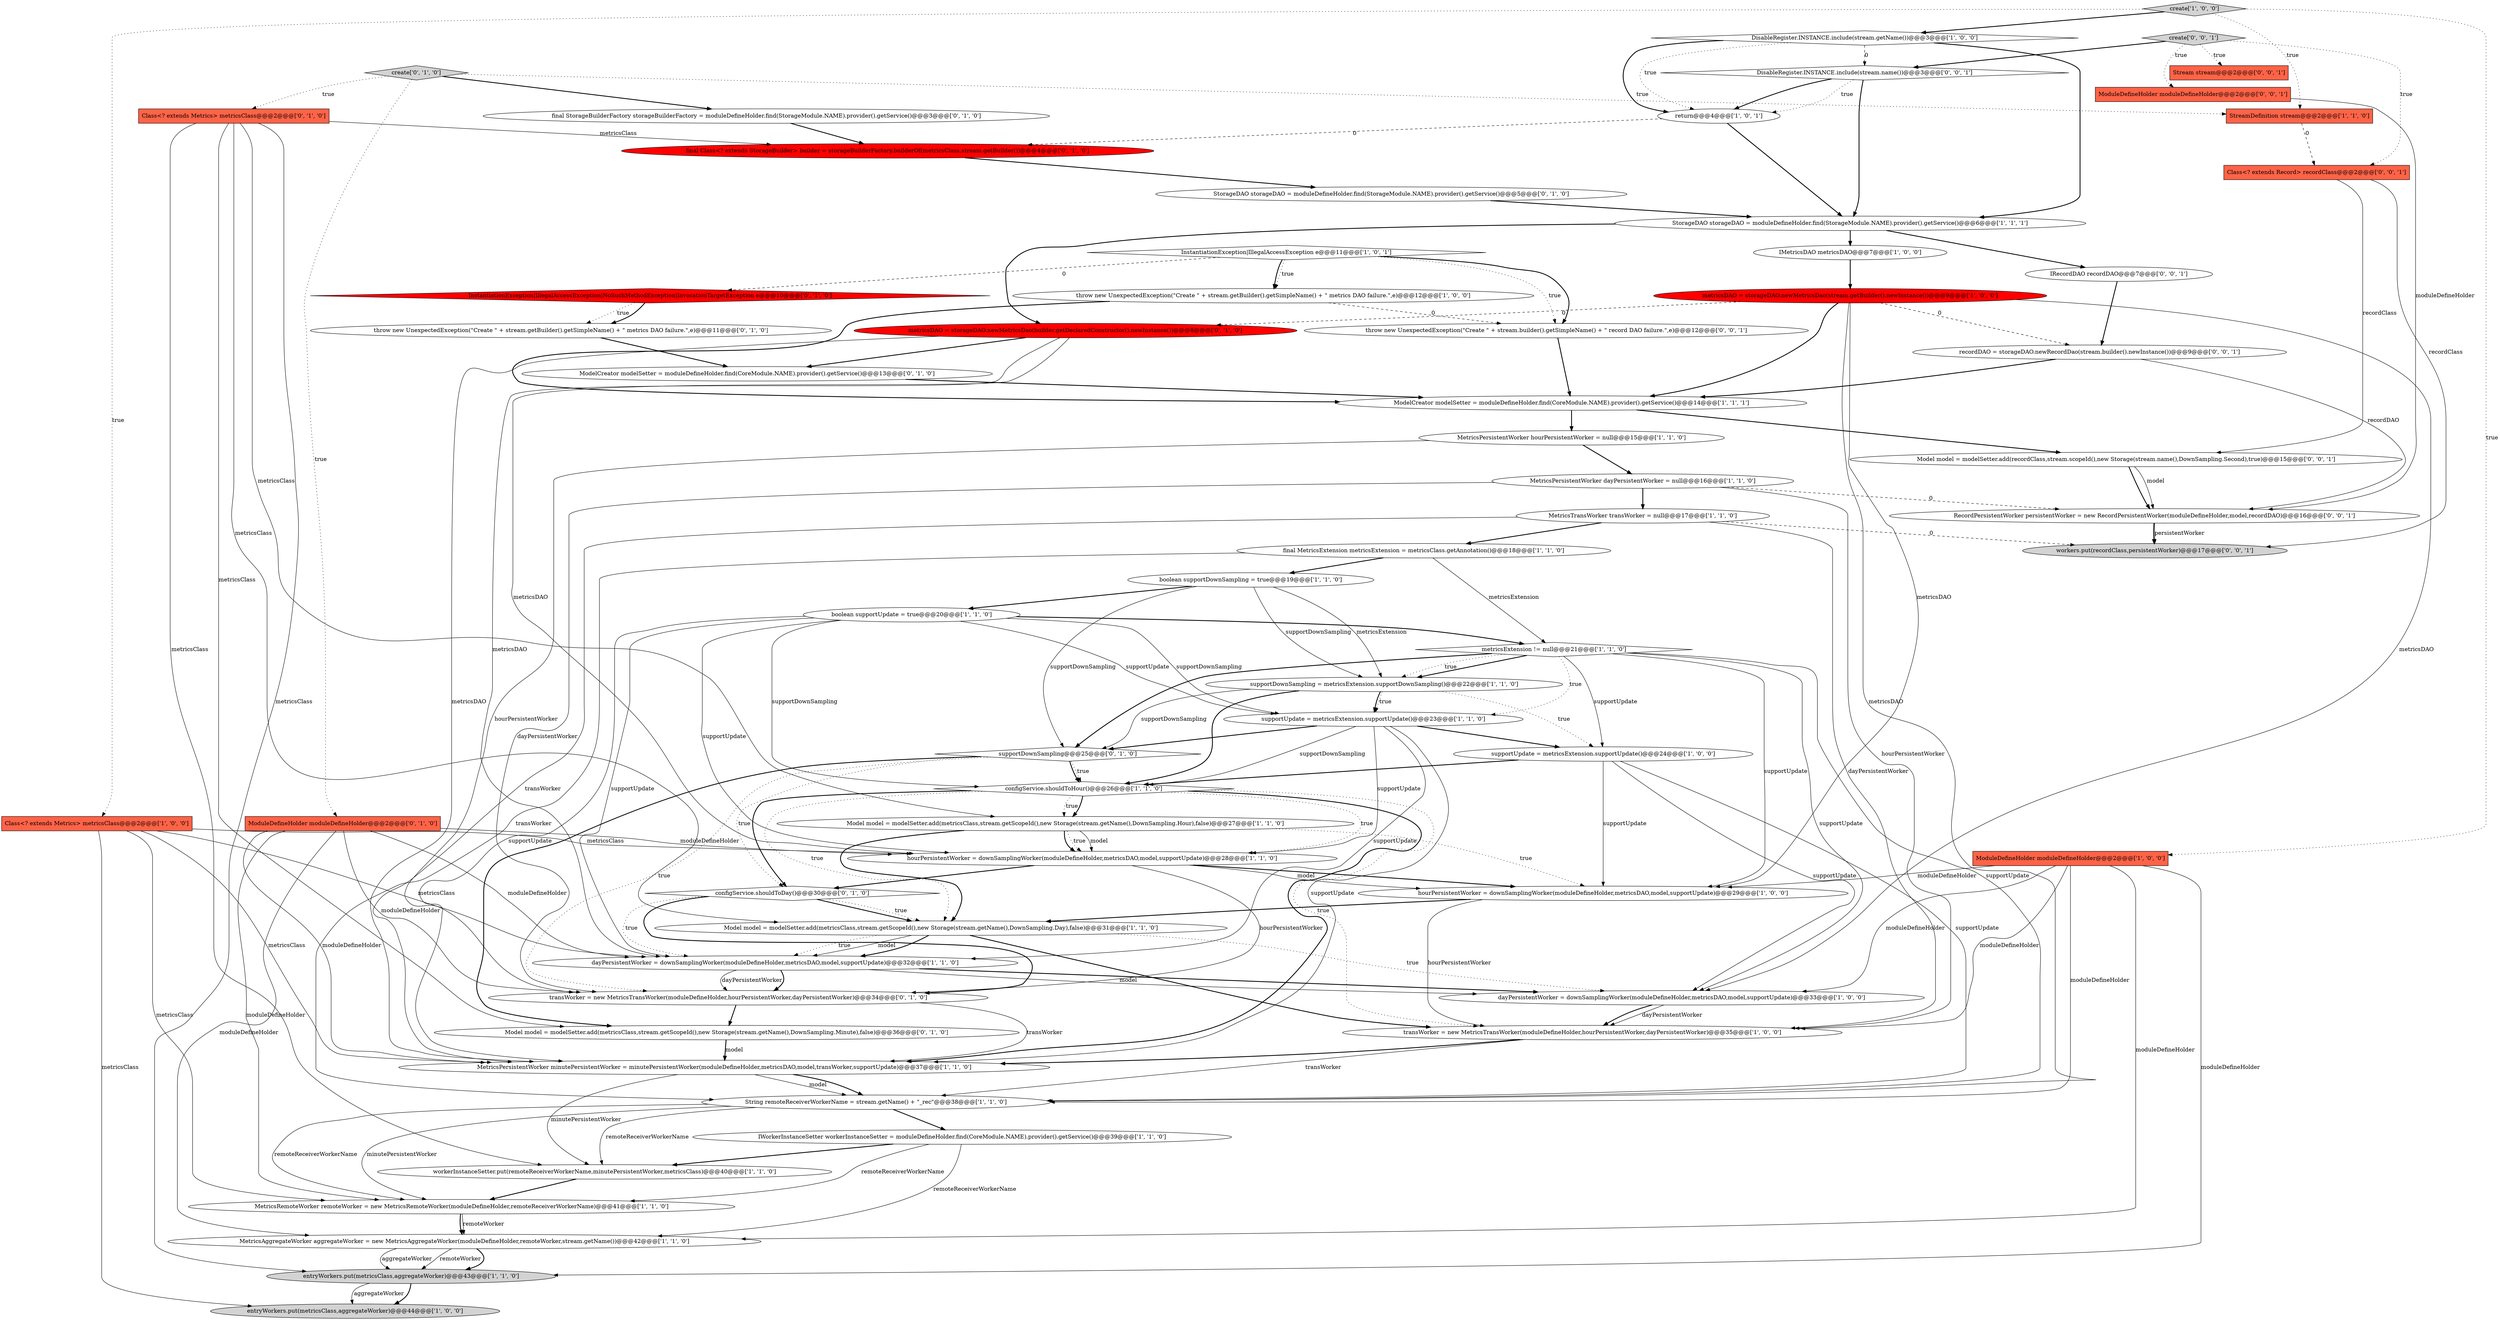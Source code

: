digraph {
10 [style = filled, label = "MetricsPersistentWorker dayPersistentWorker = null@@@16@@@['1', '1', '0']", fillcolor = white, shape = ellipse image = "AAA0AAABBB1BBB"];
34 [style = filled, label = "supportUpdate = metricsExtension.supportUpdate()@@@24@@@['1', '0', '0']", fillcolor = white, shape = ellipse image = "AAA0AAABBB1BBB"];
39 [style = filled, label = "metricsDAO = storageDAO.newMetricsDao(builder.getDeclaredConstructor().newInstance())@@@8@@@['0', '1', '0']", fillcolor = red, shape = ellipse image = "AAA1AAABBB2BBB"];
47 [style = filled, label = "final StorageBuilderFactory storageBuilderFactory = moduleDefineHolder.find(StorageModule.NAME).provider().getService()@@@3@@@['0', '1', '0']", fillcolor = white, shape = ellipse image = "AAA0AAABBB2BBB"];
22 [style = filled, label = "InstantiationException|IllegalAccessException e@@@11@@@['1', '0', '1']", fillcolor = white, shape = diamond image = "AAA0AAABBB1BBB"];
5 [style = filled, label = "Class<? extends Metrics> metricsClass@@@2@@@['1', '0', '0']", fillcolor = tomato, shape = box image = "AAA0AAABBB1BBB"];
15 [style = filled, label = "hourPersistentWorker = downSamplingWorker(moduleDefineHolder,metricsDAO,model,supportUpdate)@@@28@@@['1', '1', '0']", fillcolor = white, shape = ellipse image = "AAA0AAABBB1BBB"];
18 [style = filled, label = "workerInstanceSetter.put(remoteReceiverWorkerName,minutePersistentWorker,metricsClass)@@@40@@@['1', '1', '0']", fillcolor = white, shape = ellipse image = "AAA0AAABBB1BBB"];
26 [style = filled, label = "ModuleDefineHolder moduleDefineHolder@@@2@@@['1', '0', '0']", fillcolor = tomato, shape = box image = "AAA0AAABBB1BBB"];
46 [style = filled, label = "Model model = modelSetter.add(metricsClass,stream.getScopeId(),new Storage(stream.getName(),DownSampling.Minute),false)@@@36@@@['0', '1', '0']", fillcolor = white, shape = ellipse image = "AAA0AAABBB2BBB"];
51 [style = filled, label = "throw new UnexpectedException(\"Create \" + stream.getBuilder().getSimpleName() + \" metrics DAO failure.\",e)@@@11@@@['0', '1', '0']", fillcolor = white, shape = ellipse image = "AAA0AAABBB2BBB"];
3 [style = filled, label = "metricsExtension != null@@@21@@@['1', '1', '0']", fillcolor = white, shape = diamond image = "AAA0AAABBB1BBB"];
13 [style = filled, label = "transWorker = new MetricsTransWorker(moduleDefineHolder,hourPersistentWorker,dayPersistentWorker)@@@35@@@['1', '0', '0']", fillcolor = white, shape = ellipse image = "AAA0AAABBB1BBB"];
50 [style = filled, label = "ModelCreator modelSetter = moduleDefineHolder.find(CoreModule.NAME).provider().getService()@@@13@@@['0', '1', '0']", fillcolor = white, shape = ellipse image = "AAA0AAABBB2BBB"];
6 [style = filled, label = "StorageDAO storageDAO = moduleDefineHolder.find(StorageModule.NAME).provider().getService()@@@6@@@['1', '1', '1']", fillcolor = white, shape = ellipse image = "AAA0AAABBB1BBB"];
55 [style = filled, label = "Model model = modelSetter.add(recordClass,stream.scopeId(),new Storage(stream.name(),DownSampling.Second),true)@@@15@@@['0', '0', '1']", fillcolor = white, shape = ellipse image = "AAA0AAABBB3BBB"];
57 [style = filled, label = "RecordPersistentWorker persistentWorker = new RecordPersistentWorker(moduleDefineHolder,model,recordDAO)@@@16@@@['0', '0', '1']", fillcolor = white, shape = ellipse image = "AAA0AAABBB3BBB"];
58 [style = filled, label = "throw new UnexpectedException(\"Create \" + stream.builder().getSimpleName() + \" record DAO failure.\",e)@@@12@@@['0', '0', '1']", fillcolor = white, shape = ellipse image = "AAA0AAABBB3BBB"];
31 [style = filled, label = "hourPersistentWorker = downSamplingWorker(moduleDefineHolder,metricsDAO,model,supportUpdate)@@@29@@@['1', '0', '0']", fillcolor = white, shape = ellipse image = "AAA0AAABBB1BBB"];
9 [style = filled, label = "ModelCreator modelSetter = moduleDefineHolder.find(CoreModule.NAME).provider().getService()@@@14@@@['1', '1', '1']", fillcolor = white, shape = ellipse image = "AAA0AAABBB1BBB"];
0 [style = filled, label = "entryWorkers.put(metricsClass,aggregateWorker)@@@43@@@['1', '1', '0']", fillcolor = lightgray, shape = ellipse image = "AAA0AAABBB1BBB"];
19 [style = filled, label = "supportUpdate = metricsExtension.supportUpdate()@@@23@@@['1', '1', '0']", fillcolor = white, shape = ellipse image = "AAA0AAABBB1BBB"];
61 [style = filled, label = "workers.put(recordClass,persistentWorker)@@@17@@@['0', '0', '1']", fillcolor = lightgray, shape = ellipse image = "AAA0AAABBB3BBB"];
8 [style = filled, label = "metricsDAO = storageDAO.newMetricsDao(stream.getBuilder().newInstance())@@@9@@@['1', '0', '0']", fillcolor = red, shape = ellipse image = "AAA1AAABBB1BBB"];
16 [style = filled, label = "return@@@4@@@['1', '0', '1']", fillcolor = white, shape = ellipse image = "AAA0AAABBB1BBB"];
27 [style = filled, label = "create['1', '0', '0']", fillcolor = lightgray, shape = diamond image = "AAA0AAABBB1BBB"];
44 [style = filled, label = "configService.shouldToDay()@@@30@@@['0', '1', '0']", fillcolor = white, shape = diamond image = "AAA0AAABBB2BBB"];
53 [style = filled, label = "IRecordDAO recordDAO@@@7@@@['0', '0', '1']", fillcolor = white, shape = ellipse image = "AAA0AAABBB3BBB"];
11 [style = filled, label = "boolean supportUpdate = true@@@20@@@['1', '1', '0']", fillcolor = white, shape = ellipse image = "AAA0AAABBB1BBB"];
24 [style = filled, label = "final MetricsExtension metricsExtension = metricsClass.getAnnotation()@@@18@@@['1', '1', '0']", fillcolor = white, shape = ellipse image = "AAA0AAABBB1BBB"];
30 [style = filled, label = "Model model = modelSetter.add(metricsClass,stream.getScopeId(),new Storage(stream.getName(),DownSampling.Hour),false)@@@27@@@['1', '1', '0']", fillcolor = white, shape = ellipse image = "AAA0AAABBB1BBB"];
37 [style = filled, label = "StreamDefinition stream@@@2@@@['1', '1', '0']", fillcolor = tomato, shape = box image = "AAA0AAABBB1BBB"];
36 [style = filled, label = "MetricsAggregateWorker aggregateWorker = new MetricsAggregateWorker(moduleDefineHolder,remoteWorker,stream.getName())@@@42@@@['1', '1', '0']", fillcolor = white, shape = ellipse image = "AAA0AAABBB1BBB"];
40 [style = filled, label = "ModuleDefineHolder moduleDefineHolder@@@2@@@['0', '1', '0']", fillcolor = tomato, shape = box image = "AAA0AAABBB2BBB"];
35 [style = filled, label = "String remoteReceiverWorkerName = stream.getName() + \"_rec\"@@@38@@@['1', '1', '0']", fillcolor = white, shape = ellipse image = "AAA0AAABBB1BBB"];
54 [style = filled, label = "recordDAO = storageDAO.newRecordDao(stream.builder().newInstance())@@@9@@@['0', '0', '1']", fillcolor = white, shape = ellipse image = "AAA0AAABBB3BBB"];
41 [style = filled, label = "supportDownSampling@@@25@@@['0', '1', '0']", fillcolor = white, shape = diamond image = "AAA0AAABBB2BBB"];
52 [style = filled, label = "Stream stream@@@2@@@['0', '0', '1']", fillcolor = tomato, shape = box image = "AAA0AAABBB3BBB"];
62 [style = filled, label = "Class<? extends Record> recordClass@@@2@@@['0', '0', '1']", fillcolor = tomato, shape = box image = "AAA0AAABBB3BBB"];
25 [style = filled, label = "dayPersistentWorker = downSamplingWorker(moduleDefineHolder,metricsDAO,model,supportUpdate)@@@33@@@['1', '0', '0']", fillcolor = white, shape = ellipse image = "AAA0AAABBB1BBB"];
42 [style = filled, label = "transWorker = new MetricsTransWorker(moduleDefineHolder,hourPersistentWorker,dayPersistentWorker)@@@34@@@['0', '1', '0']", fillcolor = white, shape = ellipse image = "AAA0AAABBB2BBB"];
12 [style = filled, label = "dayPersistentWorker = downSamplingWorker(moduleDefineHolder,metricsDAO,model,supportUpdate)@@@32@@@['1', '1', '0']", fillcolor = white, shape = ellipse image = "AAA0AAABBB1BBB"];
38 [style = filled, label = "Class<? extends Metrics> metricsClass@@@2@@@['0', '1', '0']", fillcolor = tomato, shape = box image = "AAA0AAABBB2BBB"];
17 [style = filled, label = "IMetricsDAO metricsDAO@@@7@@@['1', '0', '0']", fillcolor = white, shape = ellipse image = "AAA0AAABBB1BBB"];
59 [style = filled, label = "create['0', '0', '1']", fillcolor = lightgray, shape = diamond image = "AAA0AAABBB3BBB"];
20 [style = filled, label = "throw new UnexpectedException(\"Create \" + stream.getBuilder().getSimpleName() + \" metrics DAO failure.\",e)@@@12@@@['1', '0', '0']", fillcolor = white, shape = ellipse image = "AAA0AAABBB1BBB"];
32 [style = filled, label = "configService.shouldToHour()@@@26@@@['1', '1', '0']", fillcolor = white, shape = diamond image = "AAA0AAABBB1BBB"];
43 [style = filled, label = "InstantiationException|IllegalAccessException|NoSuchMethodException|InvocationTargetException e@@@10@@@['0', '1', '0']", fillcolor = red, shape = diamond image = "AAA1AAABBB2BBB"];
56 [style = filled, label = "ModuleDefineHolder moduleDefineHolder@@@2@@@['0', '0', '1']", fillcolor = tomato, shape = box image = "AAA0AAABBB3BBB"];
33 [style = filled, label = "MetricsTransWorker transWorker = null@@@17@@@['1', '1', '0']", fillcolor = white, shape = ellipse image = "AAA0AAABBB1BBB"];
29 [style = filled, label = "MetricsRemoteWorker remoteWorker = new MetricsRemoteWorker(moduleDefineHolder,remoteReceiverWorkerName)@@@41@@@['1', '1', '0']", fillcolor = white, shape = ellipse image = "AAA0AAABBB1BBB"];
4 [style = filled, label = "MetricsPersistentWorker minutePersistentWorker = minutePersistentWorker(moduleDefineHolder,metricsDAO,model,transWorker,supportUpdate)@@@37@@@['1', '1', '0']", fillcolor = white, shape = ellipse image = "AAA0AAABBB1BBB"];
28 [style = filled, label = "supportDownSampling = metricsExtension.supportDownSampling()@@@22@@@['1', '1', '0']", fillcolor = white, shape = ellipse image = "AAA0AAABBB1BBB"];
2 [style = filled, label = "entryWorkers.put(metricsClass,aggregateWorker)@@@44@@@['1', '0', '0']", fillcolor = lightgray, shape = ellipse image = "AAA0AAABBB1BBB"];
48 [style = filled, label = "final Class<? extends StorageBuilder> builder = storageBuilderFactory.builderOf(metricsClass,stream.getBuilder())@@@4@@@['0', '1', '0']", fillcolor = red, shape = ellipse image = "AAA1AAABBB2BBB"];
14 [style = filled, label = "DisableRegister.INSTANCE.include(stream.getName())@@@3@@@['1', '0', '0']", fillcolor = white, shape = diamond image = "AAA0AAABBB1BBB"];
7 [style = filled, label = "Model model = modelSetter.add(metricsClass,stream.getScopeId(),new Storage(stream.getName(),DownSampling.Day),false)@@@31@@@['1', '1', '0']", fillcolor = white, shape = ellipse image = "AAA0AAABBB1BBB"];
49 [style = filled, label = "create['0', '1', '0']", fillcolor = lightgray, shape = diamond image = "AAA0AAABBB2BBB"];
21 [style = filled, label = "MetricsPersistentWorker hourPersistentWorker = null@@@15@@@['1', '1', '0']", fillcolor = white, shape = ellipse image = "AAA0AAABBB1BBB"];
1 [style = filled, label = "boolean supportDownSampling = true@@@19@@@['1', '1', '0']", fillcolor = white, shape = ellipse image = "AAA0AAABBB1BBB"];
23 [style = filled, label = "IWorkerInstanceSetter workerInstanceSetter = moduleDefineHolder.find(CoreModule.NAME).provider().getService()@@@39@@@['1', '1', '0']", fillcolor = white, shape = ellipse image = "AAA0AAABBB1BBB"];
45 [style = filled, label = "StorageDAO storageDAO = moduleDefineHolder.find(StorageModule.NAME).provider().getService()@@@5@@@['0', '1', '0']", fillcolor = white, shape = ellipse image = "AAA0AAABBB2BBB"];
60 [style = filled, label = "DisableRegister.INSTANCE.include(stream.name())@@@3@@@['0', '0', '1']", fillcolor = white, shape = diamond image = "AAA0AAABBB3BBB"];
26->31 [style = solid, label="moduleDefineHolder"];
21->10 [style = bold, label=""];
34->35 [style = solid, label="supportUpdate"];
20->9 [style = bold, label=""];
33->61 [style = dashed, label="0"];
12->42 [style = solid, label="dayPersistentWorker"];
5->4 [style = solid, label="metricsClass"];
5->2 [style = solid, label="metricsClass"];
44->7 [style = bold, label=""];
39->15 [style = solid, label="metricsDAO"];
43->51 [style = dotted, label="true"];
12->42 [style = bold, label=""];
28->19 [style = dotted, label="true"];
53->54 [style = bold, label=""];
24->35 [style = solid, label="transWorker"];
40->4 [style = solid, label="moduleDefineHolder"];
44->12 [style = dotted, label="true"];
58->9 [style = bold, label=""];
35->23 [style = bold, label=""];
8->54 [style = dashed, label="0"];
59->62 [style = dotted, label="true"];
10->42 [style = solid, label="dayPersistentWorker"];
36->0 [style = bold, label=""];
55->57 [style = bold, label=""];
59->52 [style = dotted, label="true"];
22->58 [style = dotted, label="true"];
45->6 [style = bold, label=""];
51->50 [style = bold, label=""];
49->40 [style = dotted, label="true"];
19->12 [style = solid, label="supportUpdate"];
40->29 [style = solid, label="moduleDefineHolder"];
32->30 [style = dotted, label="true"];
9->21 [style = bold, label=""];
60->6 [style = bold, label=""];
11->12 [style = solid, label="supportUpdate"];
54->57 [style = solid, label="recordDAO"];
34->32 [style = bold, label=""];
3->34 [style = solid, label="supportUpdate"];
23->36 [style = solid, label="remoteReceiverWorkerName"];
41->42 [style = dotted, label="true"];
32->13 [style = dotted, label="true"];
32->4 [style = bold, label=""];
20->58 [style = dashed, label="0"];
38->30 [style = solid, label="metricsClass"];
32->15 [style = dotted, label="true"];
35->29 [style = solid, label="remoteReceiverWorkerName"];
39->50 [style = bold, label=""];
19->4 [style = solid, label="supportUpdate"];
57->61 [style = solid, label="persistentWorker"];
14->16 [style = bold, label=""];
29->36 [style = bold, label=""];
19->34 [style = bold, label=""];
41->32 [style = bold, label=""];
42->46 [style = bold, label=""];
57->61 [style = bold, label=""];
59->60 [style = bold, label=""];
47->48 [style = bold, label=""];
60->16 [style = bold, label=""];
40->36 [style = solid, label="moduleDefineHolder"];
22->43 [style = dashed, label="0"];
16->6 [style = bold, label=""];
43->51 [style = bold, label=""];
44->7 [style = dotted, label="true"];
10->13 [style = solid, label="hourPersistentWorker"];
31->13 [style = solid, label="hourPersistentWorker"];
11->19 [style = solid, label="supportDownSampling"];
7->12 [style = dotted, label="true"];
1->11 [style = bold, label=""];
28->41 [style = solid, label="supportDownSampling"];
6->53 [style = bold, label=""];
55->57 [style = solid, label="model"];
30->15 [style = solid, label="model"];
35->18 [style = solid, label="remoteReceiverWorkerName"];
16->48 [style = dashed, label="0"];
1->28 [style = solid, label="supportDownSampling"];
8->31 [style = solid, label="metricsDAO"];
3->31 [style = solid, label="supportUpdate"];
13->35 [style = solid, label="transWorker"];
22->20 [style = dotted, label="true"];
5->29 [style = solid, label="metricsClass"];
22->20 [style = bold, label=""];
15->31 [style = bold, label=""];
38->48 [style = solid, label="metricsClass"];
19->41 [style = bold, label=""];
46->4 [style = bold, label=""];
30->7 [style = bold, label=""];
28->19 [style = bold, label=""];
19->32 [style = solid, label="supportDownSampling"];
39->4 [style = solid, label="metricsDAO"];
41->46 [style = bold, label=""];
19->15 [style = solid, label="supportUpdate"];
6->39 [style = bold, label=""];
28->34 [style = dotted, label="true"];
14->6 [style = bold, label=""];
38->7 [style = solid, label="metricsClass"];
26->13 [style = solid, label="moduleDefineHolder"];
1->41 [style = solid, label="supportDownSampling"];
30->15 [style = bold, label=""];
60->16 [style = dotted, label="true"];
10->57 [style = dashed, label="0"];
6->17 [style = bold, label=""];
11->19 [style = solid, label="supportUpdate"];
17->8 [style = bold, label=""];
44->42 [style = bold, label=""];
25->13 [style = solid, label="dayPersistentWorker"];
29->36 [style = solid, label="remoteWorker"];
1->28 [style = solid, label="metricsExtension"];
27->14 [style = bold, label=""];
5->12 [style = solid, label="metricsClass"];
26->35 [style = solid, label="moduleDefineHolder"];
15->31 [style = solid, label="model"];
15->42 [style = solid, label="hourPersistentWorker"];
32->7 [style = dotted, label="true"];
56->57 [style = solid, label="moduleDefineHolder"];
15->44 [style = bold, label=""];
4->35 [style = solid, label="model"];
5->15 [style = solid, label="metricsClass"];
23->29 [style = solid, label="remoteReceiverWorkerName"];
27->37 [style = dotted, label="true"];
32->30 [style = bold, label=""];
31->7 [style = bold, label=""];
28->32 [style = bold, label=""];
14->16 [style = dotted, label="true"];
11->4 [style = solid, label="supportUpdate"];
3->28 [style = bold, label=""];
3->25 [style = solid, label="supportUpdate"];
39->12 [style = solid, label="metricsDAO"];
37->62 [style = dashed, label="0"];
38->18 [style = solid, label="metricsClass"];
11->3 [style = bold, label=""];
22->58 [style = bold, label=""];
8->25 [style = solid, label="metricsDAO"];
33->24 [style = bold, label=""];
26->0 [style = solid, label="moduleDefineHolder"];
3->41 [style = bold, label=""];
33->4 [style = solid, label="transWorker"];
32->44 [style = bold, label=""];
46->4 [style = solid, label="model"];
41->32 [style = dotted, label="true"];
38->0 [style = solid, label="metricsClass"];
10->33 [style = bold, label=""];
24->1 [style = bold, label=""];
41->44 [style = dotted, label="true"];
23->18 [style = bold, label=""];
49->37 [style = dotted, label="true"];
30->31 [style = dotted, label="true"];
42->4 [style = solid, label="transWorker"];
3->28 [style = dotted, label="true"];
7->13 [style = bold, label=""];
4->18 [style = solid, label="minutePersistentWorker"];
7->12 [style = solid, label="model"];
26->25 [style = solid, label="moduleDefineHolder"];
27->5 [style = dotted, label="true"];
4->35 [style = bold, label=""];
50->9 [style = bold, label=""];
38->46 [style = solid, label="metricsClass"];
3->35 [style = solid, label="supportUpdate"];
40->42 [style = solid, label="moduleDefineHolder"];
7->12 [style = bold, label=""];
25->13 [style = bold, label=""];
8->35 [style = solid, label="metricsDAO"];
27->26 [style = dotted, label="true"];
0->2 [style = bold, label=""];
34->31 [style = solid, label="supportUpdate"];
12->25 [style = solid, label="model"];
35->29 [style = solid, label="minutePersistentWorker"];
26->36 [style = solid, label="moduleDefineHolder"];
49->47 [style = bold, label=""];
9->55 [style = bold, label=""];
14->60 [style = dashed, label="0"];
33->13 [style = solid, label="dayPersistentWorker"];
18->29 [style = bold, label=""];
3->19 [style = dotted, label="true"];
48->45 [style = bold, label=""];
59->56 [style = dotted, label="true"];
40->15 [style = solid, label="moduleDefineHolder"];
34->25 [style = solid, label="supportUpdate"];
24->3 [style = solid, label="metricsExtension"];
36->0 [style = solid, label="aggregateWorker"];
12->25 [style = bold, label=""];
40->12 [style = solid, label="moduleDefineHolder"];
8->39 [style = dashed, label="0"];
54->9 [style = bold, label=""];
11->15 [style = solid, label="supportUpdate"];
8->9 [style = bold, label=""];
7->25 [style = dotted, label="true"];
62->55 [style = solid, label="recordClass"];
21->42 [style = solid, label="hourPersistentWorker"];
36->0 [style = solid, label="remoteWorker"];
0->2 [style = solid, label="aggregateWorker"];
30->15 [style = dotted, label="true"];
62->61 [style = solid, label="recordClass"];
49->38 [style = dotted, label="true"];
11->32 [style = solid, label="supportDownSampling"];
13->4 [style = bold, label=""];
}
